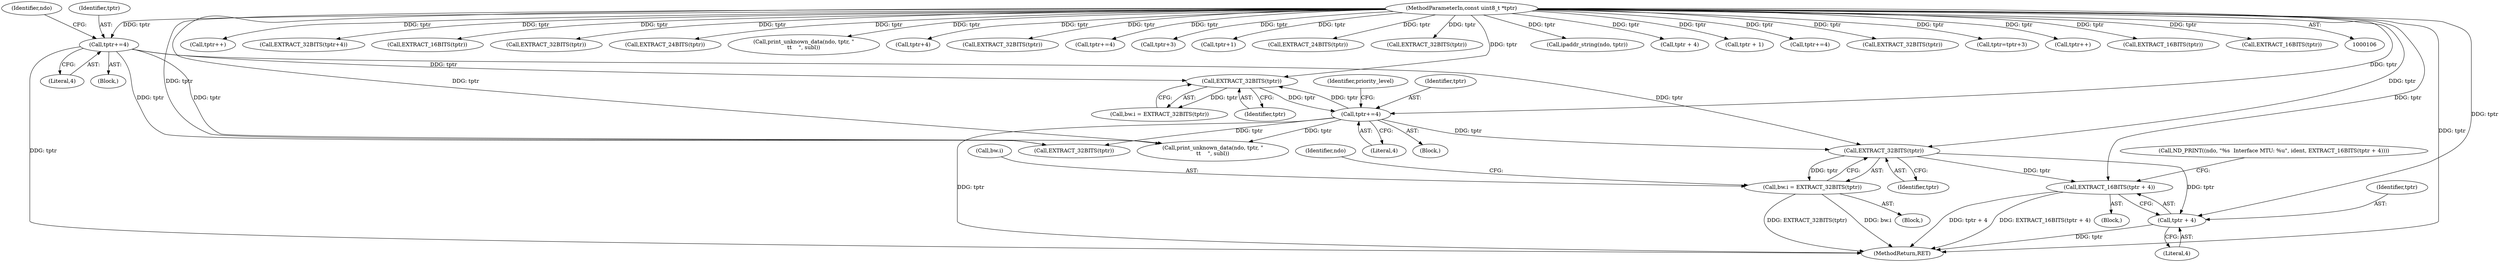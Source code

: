 digraph "0_tcpdump_5d0d76e88ee2d3236d7e032589d6f1d4ec5f7b1e@pointer" {
"1000501" [label="(Call,EXTRACT_32BITS(tptr))"];
"1000439" [label="(Call,tptr+=4)"];
"1000108" [label="(MethodParameterIn,const uint8_t *tptr)"];
"1000480" [label="(Call,tptr+=4)"];
"1000462" [label="(Call,EXTRACT_32BITS(tptr))"];
"1000497" [label="(Call,bw.i = EXTRACT_32BITS(tptr))"];
"1000524" [label="(Call,EXTRACT_16BITS(tptr + 4))"];
"1000525" [label="(Call,tptr + 4)"];
"1000462" [label="(Call,EXTRACT_32BITS(tptr))"];
"1000498" [label="(Call,bw.i)"];
"1000396" [label="(Call,tptr++)"];
"1000522" [label="(Block,)"];
"1000480" [label="(Call,tptr+=4)"];
"1000163" [label="(Call,EXTRACT_32BITS(tptr+4))"];
"1000601" [label="(MethodReturn,RET)"];
"1000344" [label="(Call,EXTRACT_16BITS(tptr))"];
"1000524" [label="(Call,EXTRACT_16BITS(tptr + 4))"];
"1000577" [label="(Call,print_unknown_data(ndo, tptr, \"\n\t\t    \", subl))"];
"1000294" [label="(Call,EXTRACT_32BITS(tptr))"];
"1000527" [label="(Literal,4)"];
"1000326" [label="(Call,EXTRACT_24BITS(tptr))"];
"1000588" [label="(Call,print_unknown_data(ndo, tptr, \"\n\t\t    \", subl))"];
"1000482" [label="(Literal,4)"];
"1000458" [label="(Call,bw.i = EXTRACT_32BITS(tptr))"];
"1000164" [label="(Call,tptr+4)"];
"1000525" [label="(Call,tptr + 4)"];
"1000152" [label="(Call,EXTRACT_32BITS(tptr))"];
"1000248" [label="(Call,tptr+=4)"];
"1000502" [label="(Identifier,tptr)"];
"1000441" [label="(Literal,4)"];
"1000481" [label="(Identifier,tptr)"];
"1000456" [label="(Identifier,priority_level)"];
"1000386" [label="(Call,tptr+3)"];
"1000457" [label="(Block,)"];
"1000367" [label="(Call,tptr+1)"];
"1000382" [label="(Call,EXTRACT_24BITS(tptr))"];
"1000505" [label="(Identifier,ndo)"];
"1000444" [label="(Identifier,ndo)"];
"1000230" [label="(Call,EXTRACT_32BITS(tptr))"];
"1000538" [label="(Call,EXTRACT_32BITS(tptr))"];
"1000440" [label="(Identifier,tptr)"];
"1000180" [label="(Call,ipaddr_string(ndo, tptr))"];
"1000501" [label="(Call,EXTRACT_32BITS(tptr))"];
"1000108" [label="(MethodParameterIn,const uint8_t *tptr)"];
"1000565" [label="(Call,tptr + 4)"];
"1000436" [label="(Call,tptr + 1)"];
"1000463" [label="(Identifier,tptr)"];
"1000312" [label="(Call,tptr+=4)"];
"1000488" [label="(Block,)"];
"1000195" [label="(Call,EXTRACT_32BITS(tptr))"];
"1000384" [label="(Call,tptr=tptr+3)"];
"1000517" [label="(Call,ND_PRINT((ndo, \"%s  Interface MTU: %u\", ident, EXTRACT_16BITS(tptr + 4))))"];
"1000497" [label="(Call,bw.i = EXTRACT_32BITS(tptr))"];
"1000411" [label="(Block,)"];
"1000274" [label="(Call,tptr++)"];
"1000346" [label="(Call,EXTRACT_16BITS(tptr))"];
"1000403" [label="(Call,EXTRACT_16BITS(tptr))"];
"1000439" [label="(Call,tptr+=4)"];
"1000526" [label="(Identifier,tptr)"];
"1000501" -> "1000497"  [label="AST: "];
"1000501" -> "1000502"  [label="CFG: "];
"1000502" -> "1000501"  [label="AST: "];
"1000497" -> "1000501"  [label="CFG: "];
"1000501" -> "1000497"  [label="DDG: tptr"];
"1000439" -> "1000501"  [label="DDG: tptr"];
"1000480" -> "1000501"  [label="DDG: tptr"];
"1000108" -> "1000501"  [label="DDG: tptr"];
"1000501" -> "1000524"  [label="DDG: tptr"];
"1000501" -> "1000525"  [label="DDG: tptr"];
"1000439" -> "1000411"  [label="AST: "];
"1000439" -> "1000441"  [label="CFG: "];
"1000440" -> "1000439"  [label="AST: "];
"1000441" -> "1000439"  [label="AST: "];
"1000444" -> "1000439"  [label="CFG: "];
"1000439" -> "1000601"  [label="DDG: tptr"];
"1000108" -> "1000439"  [label="DDG: tptr"];
"1000439" -> "1000462"  [label="DDG: tptr"];
"1000439" -> "1000538"  [label="DDG: tptr"];
"1000439" -> "1000577"  [label="DDG: tptr"];
"1000108" -> "1000106"  [label="AST: "];
"1000108" -> "1000601"  [label="DDG: tptr"];
"1000108" -> "1000152"  [label="DDG: tptr"];
"1000108" -> "1000163"  [label="DDG: tptr"];
"1000108" -> "1000164"  [label="DDG: tptr"];
"1000108" -> "1000180"  [label="DDG: tptr"];
"1000108" -> "1000195"  [label="DDG: tptr"];
"1000108" -> "1000230"  [label="DDG: tptr"];
"1000108" -> "1000248"  [label="DDG: tptr"];
"1000108" -> "1000274"  [label="DDG: tptr"];
"1000108" -> "1000294"  [label="DDG: tptr"];
"1000108" -> "1000312"  [label="DDG: tptr"];
"1000108" -> "1000326"  [label="DDG: tptr"];
"1000108" -> "1000344"  [label="DDG: tptr"];
"1000108" -> "1000346"  [label="DDG: tptr"];
"1000108" -> "1000367"  [label="DDG: tptr"];
"1000108" -> "1000382"  [label="DDG: tptr"];
"1000108" -> "1000384"  [label="DDG: tptr"];
"1000108" -> "1000386"  [label="DDG: tptr"];
"1000108" -> "1000396"  [label="DDG: tptr"];
"1000108" -> "1000403"  [label="DDG: tptr"];
"1000108" -> "1000436"  [label="DDG: tptr"];
"1000108" -> "1000462"  [label="DDG: tptr"];
"1000108" -> "1000480"  [label="DDG: tptr"];
"1000108" -> "1000524"  [label="DDG: tptr"];
"1000108" -> "1000525"  [label="DDG: tptr"];
"1000108" -> "1000538"  [label="DDG: tptr"];
"1000108" -> "1000565"  [label="DDG: tptr"];
"1000108" -> "1000577"  [label="DDG: tptr"];
"1000108" -> "1000588"  [label="DDG: tptr"];
"1000480" -> "1000457"  [label="AST: "];
"1000480" -> "1000482"  [label="CFG: "];
"1000481" -> "1000480"  [label="AST: "];
"1000482" -> "1000480"  [label="AST: "];
"1000456" -> "1000480"  [label="CFG: "];
"1000480" -> "1000601"  [label="DDG: tptr"];
"1000480" -> "1000462"  [label="DDG: tptr"];
"1000462" -> "1000480"  [label="DDG: tptr"];
"1000480" -> "1000538"  [label="DDG: tptr"];
"1000480" -> "1000577"  [label="DDG: tptr"];
"1000462" -> "1000458"  [label="AST: "];
"1000462" -> "1000463"  [label="CFG: "];
"1000463" -> "1000462"  [label="AST: "];
"1000458" -> "1000462"  [label="CFG: "];
"1000462" -> "1000458"  [label="DDG: tptr"];
"1000497" -> "1000488"  [label="AST: "];
"1000498" -> "1000497"  [label="AST: "];
"1000505" -> "1000497"  [label="CFG: "];
"1000497" -> "1000601"  [label="DDG: bw.i"];
"1000497" -> "1000601"  [label="DDG: EXTRACT_32BITS(tptr)"];
"1000524" -> "1000522"  [label="AST: "];
"1000524" -> "1000525"  [label="CFG: "];
"1000525" -> "1000524"  [label="AST: "];
"1000517" -> "1000524"  [label="CFG: "];
"1000524" -> "1000601"  [label="DDG: tptr + 4"];
"1000524" -> "1000601"  [label="DDG: EXTRACT_16BITS(tptr + 4)"];
"1000525" -> "1000527"  [label="CFG: "];
"1000526" -> "1000525"  [label="AST: "];
"1000527" -> "1000525"  [label="AST: "];
"1000525" -> "1000601"  [label="DDG: tptr"];
}

